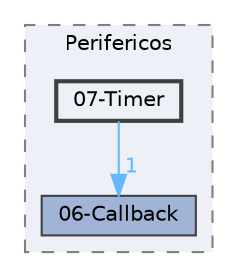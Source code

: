 digraph "E:/Agustin/Escritorio/MCUexpresso/KitLPC845-C++/src/Drivers/Perifericos/07-Timer"
{
 // LATEX_PDF_SIZE
  bgcolor="transparent";
  edge [fontname=Helvetica,fontsize=10,labelfontname=Helvetica,labelfontsize=10];
  node [fontname=Helvetica,fontsize=10,shape=box,height=0.2,width=0.4];
  compound=true
  subgraph clusterdir_fddceb55b13f36ba841fc9095bbfed65 {
    graph [ bgcolor="#edf0f7", pencolor="grey50", label="Perifericos", fontname=Helvetica,fontsize=10 style="filled,dashed", URL="dir_fddceb55b13f36ba841fc9095bbfed65.html",tooltip=""]
  dir_47a19b6058124405309700282ec9ed11 [label="06-Callback", fillcolor="#a2b4d6", color="grey25", style="filled", URL="dir_47a19b6058124405309700282ec9ed11.html",tooltip=""];
  dir_b0f89ed33f99852ed33a835d9d36116b [label="07-Timer", fillcolor="#edf0f7", color="grey25", style="filled,bold", URL="dir_b0f89ed33f99852ed33a835d9d36116b.html",tooltip=""];
  }
  dir_b0f89ed33f99852ed33a835d9d36116b->dir_47a19b6058124405309700282ec9ed11 [headlabel="1", labeldistance=1.5 headhref="dir_000013_000010.html" href="dir_000013_000010.html" color="steelblue1" fontcolor="steelblue1"];
}

